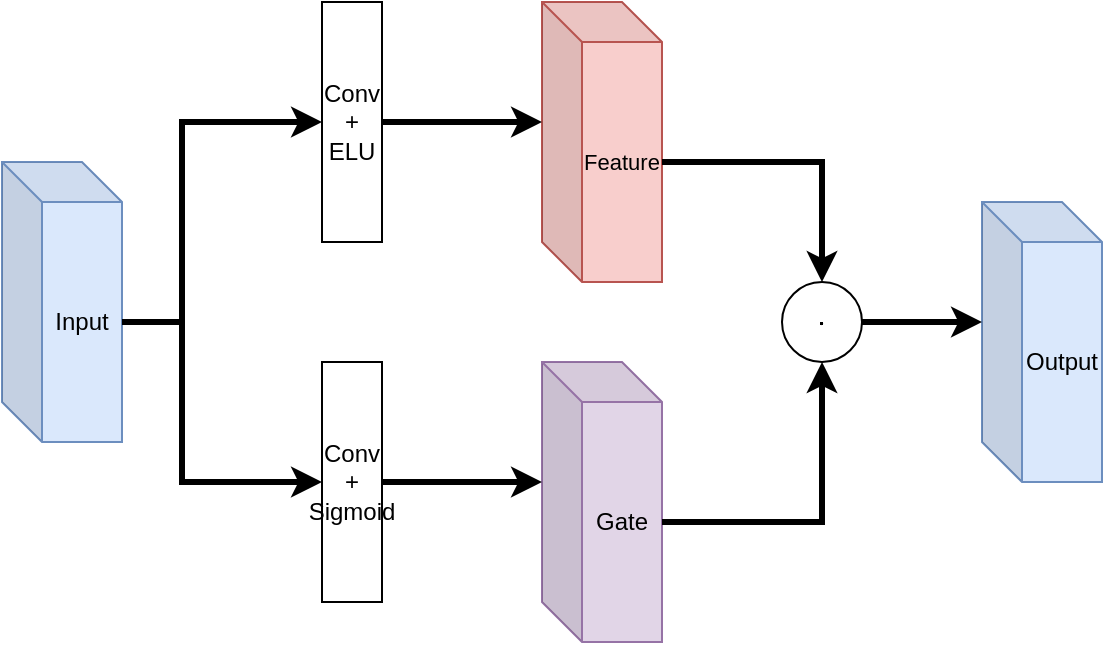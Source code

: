 <mxfile version="26.2.13">
  <diagram name="第 1 页" id="qKjtozZXFPNh5oPcZXPp">
    <mxGraphModel dx="870" dy="468" grid="1" gridSize="10" guides="1" tooltips="1" connect="1" arrows="1" fold="1" page="1" pageScale="1" pageWidth="827" pageHeight="1169" math="1" shadow="0">
      <root>
        <mxCell id="0" />
        <mxCell id="1" parent="0" />
        <mxCell id="g1-9eLw1ULGvqrwjQFeu-1" value="Input" style="shape=cube;whiteSpace=wrap;html=1;boundedLbl=1;backgroundOutline=1;darkOpacity=0.05;darkOpacity2=0.1;fillColor=#dae8fc;strokeColor=#6c8ebf;" vertex="1" parent="1">
          <mxGeometry x="130" y="200" width="60" height="140" as="geometry" />
        </mxCell>
        <mxCell id="g1-9eLw1ULGvqrwjQFeu-2" value="&lt;font style=&quot;font-size: 11px;&quot;&gt;Feature&lt;/font&gt;" style="shape=cube;whiteSpace=wrap;html=1;boundedLbl=1;backgroundOutline=1;darkOpacity=0.05;darkOpacity2=0.1;fillColor=#f8cecc;strokeColor=#b85450;" vertex="1" parent="1">
          <mxGeometry x="400" y="120" width="60" height="140" as="geometry" />
        </mxCell>
        <mxCell id="g1-9eLw1ULGvqrwjQFeu-3" value="Gate" style="shape=cube;whiteSpace=wrap;html=1;boundedLbl=1;backgroundOutline=1;darkOpacity=0.05;darkOpacity2=0.1;fillColor=#e1d5e7;strokeColor=#9673a6;" vertex="1" parent="1">
          <mxGeometry x="400" y="300" width="60" height="140" as="geometry" />
        </mxCell>
        <mxCell id="g1-9eLw1ULGvqrwjQFeu-4" value="Conv&lt;div&gt;+&lt;/div&gt;&lt;div&gt;ELU&lt;/div&gt;" style="rounded=0;whiteSpace=wrap;html=1;" vertex="1" parent="1">
          <mxGeometry x="290" y="120" width="30" height="120" as="geometry" />
        </mxCell>
        <mxCell id="g1-9eLw1ULGvqrwjQFeu-6" value="Conv&lt;div&gt;+&lt;/div&gt;&lt;div&gt;Sigmoid&lt;/div&gt;" style="rounded=0;whiteSpace=wrap;html=1;" vertex="1" parent="1">
          <mxGeometry x="290" y="300" width="30" height="120" as="geometry" />
        </mxCell>
        <mxCell id="g1-9eLw1ULGvqrwjQFeu-7" value="" style="endArrow=classic;html=1;rounded=0;exitX=0;exitY=0;exitDx=60;exitDy=80;exitPerimeter=0;entryX=0;entryY=0.5;entryDx=0;entryDy=0;strokeWidth=3;" edge="1" parent="1" source="g1-9eLw1ULGvqrwjQFeu-1" target="g1-9eLw1ULGvqrwjQFeu-4">
          <mxGeometry width="50" height="50" relative="1" as="geometry">
            <mxPoint x="390" y="320" as="sourcePoint" />
            <mxPoint x="440" y="270" as="targetPoint" />
            <Array as="points">
              <mxPoint x="220" y="280" />
              <mxPoint x="220" y="180" />
            </Array>
          </mxGeometry>
        </mxCell>
        <mxCell id="g1-9eLw1ULGvqrwjQFeu-8" value="" style="endArrow=classic;html=1;rounded=0;exitX=0;exitY=0;exitDx=60;exitDy=80;exitPerimeter=0;entryX=0;entryY=0.5;entryDx=0;entryDy=0;strokeWidth=3;" edge="1" parent="1" source="g1-9eLw1ULGvqrwjQFeu-1" target="g1-9eLw1ULGvqrwjQFeu-6">
          <mxGeometry width="50" height="50" relative="1" as="geometry">
            <mxPoint x="390" y="320" as="sourcePoint" />
            <mxPoint x="440" y="270" as="targetPoint" />
            <Array as="points">
              <mxPoint x="220" y="280" />
              <mxPoint x="220" y="360" />
            </Array>
          </mxGeometry>
        </mxCell>
        <mxCell id="g1-9eLw1ULGvqrwjQFeu-9" value="" style="endArrow=classic;html=1;rounded=0;strokeColor=default;strokeWidth=3;align=center;verticalAlign=middle;fontFamily=Helvetica;fontSize=11;fontColor=default;labelBackgroundColor=default;exitX=1;exitY=0.5;exitDx=0;exitDy=0;entryX=0;entryY=0;entryDx=0;entryDy=60;entryPerimeter=0;" edge="1" parent="1" source="g1-9eLw1ULGvqrwjQFeu-4" target="g1-9eLw1ULGvqrwjQFeu-2">
          <mxGeometry width="50" height="50" relative="1" as="geometry">
            <mxPoint x="390" y="320" as="sourcePoint" />
            <mxPoint x="360" y="130" as="targetPoint" />
          </mxGeometry>
        </mxCell>
        <mxCell id="g1-9eLw1ULGvqrwjQFeu-10" value="" style="endArrow=classic;html=1;rounded=0;strokeColor=default;strokeWidth=3;align=center;verticalAlign=middle;fontFamily=Helvetica;fontSize=11;fontColor=default;labelBackgroundColor=default;exitX=1;exitY=0.5;exitDx=0;exitDy=0;entryX=0;entryY=0;entryDx=0;entryDy=60;entryPerimeter=0;" edge="1" parent="1" source="g1-9eLw1ULGvqrwjQFeu-6" target="g1-9eLw1ULGvqrwjQFeu-3">
          <mxGeometry width="50" height="50" relative="1" as="geometry">
            <mxPoint x="390" y="320" as="sourcePoint" />
            <mxPoint x="440" y="270" as="targetPoint" />
          </mxGeometry>
        </mxCell>
        <mxCell id="g1-9eLw1ULGvqrwjQFeu-11" value="$$\mathbb{\cdot}$$" style="ellipse;whiteSpace=wrap;html=1;aspect=fixed;fontFamily=Helvetica;fontSize=11;fontColor=default;labelBackgroundColor=default;" vertex="1" parent="1">
          <mxGeometry x="520" y="260" width="40" height="40" as="geometry" />
        </mxCell>
        <mxCell id="g1-9eLw1ULGvqrwjQFeu-12" value="" style="endArrow=classic;html=1;rounded=0;strokeColor=default;strokeWidth=3;align=center;verticalAlign=middle;fontFamily=Helvetica;fontSize=11;fontColor=default;labelBackgroundColor=default;exitX=0;exitY=0;exitDx=60;exitDy=80;exitPerimeter=0;entryX=0.5;entryY=0;entryDx=0;entryDy=0;" edge="1" parent="1" source="g1-9eLw1ULGvqrwjQFeu-2" target="g1-9eLw1ULGvqrwjQFeu-11">
          <mxGeometry width="50" height="50" relative="1" as="geometry">
            <mxPoint x="420" y="280" as="sourcePoint" />
            <mxPoint x="470" y="230" as="targetPoint" />
            <Array as="points">
              <mxPoint x="540" y="200" />
            </Array>
          </mxGeometry>
        </mxCell>
        <mxCell id="g1-9eLw1ULGvqrwjQFeu-13" value="" style="endArrow=classic;html=1;rounded=0;strokeColor=default;strokeWidth=3;align=center;verticalAlign=middle;fontFamily=Helvetica;fontSize=11;fontColor=default;labelBackgroundColor=default;exitX=0;exitY=0;exitDx=60;exitDy=80;exitPerimeter=0;entryX=0.5;entryY=1;entryDx=0;entryDy=0;" edge="1" parent="1" source="g1-9eLw1ULGvqrwjQFeu-3" target="g1-9eLw1ULGvqrwjQFeu-11">
          <mxGeometry width="50" height="50" relative="1" as="geometry">
            <mxPoint x="420" y="280" as="sourcePoint" />
            <mxPoint x="470" y="230" as="targetPoint" />
            <Array as="points">
              <mxPoint x="540" y="380" />
            </Array>
          </mxGeometry>
        </mxCell>
        <mxCell id="g1-9eLw1ULGvqrwjQFeu-14" value="Output" style="shape=cube;whiteSpace=wrap;html=1;boundedLbl=1;backgroundOutline=1;darkOpacity=0.05;darkOpacity2=0.1;fillColor=#dae8fc;strokeColor=#6c8ebf;" vertex="1" parent="1">
          <mxGeometry x="620" y="220" width="60" height="140" as="geometry" />
        </mxCell>
        <mxCell id="g1-9eLw1ULGvqrwjQFeu-15" value="" style="endArrow=classic;html=1;rounded=0;strokeColor=default;strokeWidth=3;align=center;verticalAlign=middle;fontFamily=Helvetica;fontSize=11;fontColor=default;labelBackgroundColor=default;exitX=1;exitY=0.5;exitDx=0;exitDy=0;entryX=0;entryY=0;entryDx=0;entryDy=60;entryPerimeter=0;" edge="1" parent="1" source="g1-9eLw1ULGvqrwjQFeu-11" target="g1-9eLw1ULGvqrwjQFeu-14">
          <mxGeometry width="50" height="50" relative="1" as="geometry">
            <mxPoint x="420" y="280" as="sourcePoint" />
            <mxPoint x="470" y="230" as="targetPoint" />
          </mxGeometry>
        </mxCell>
      </root>
    </mxGraphModel>
  </diagram>
</mxfile>
